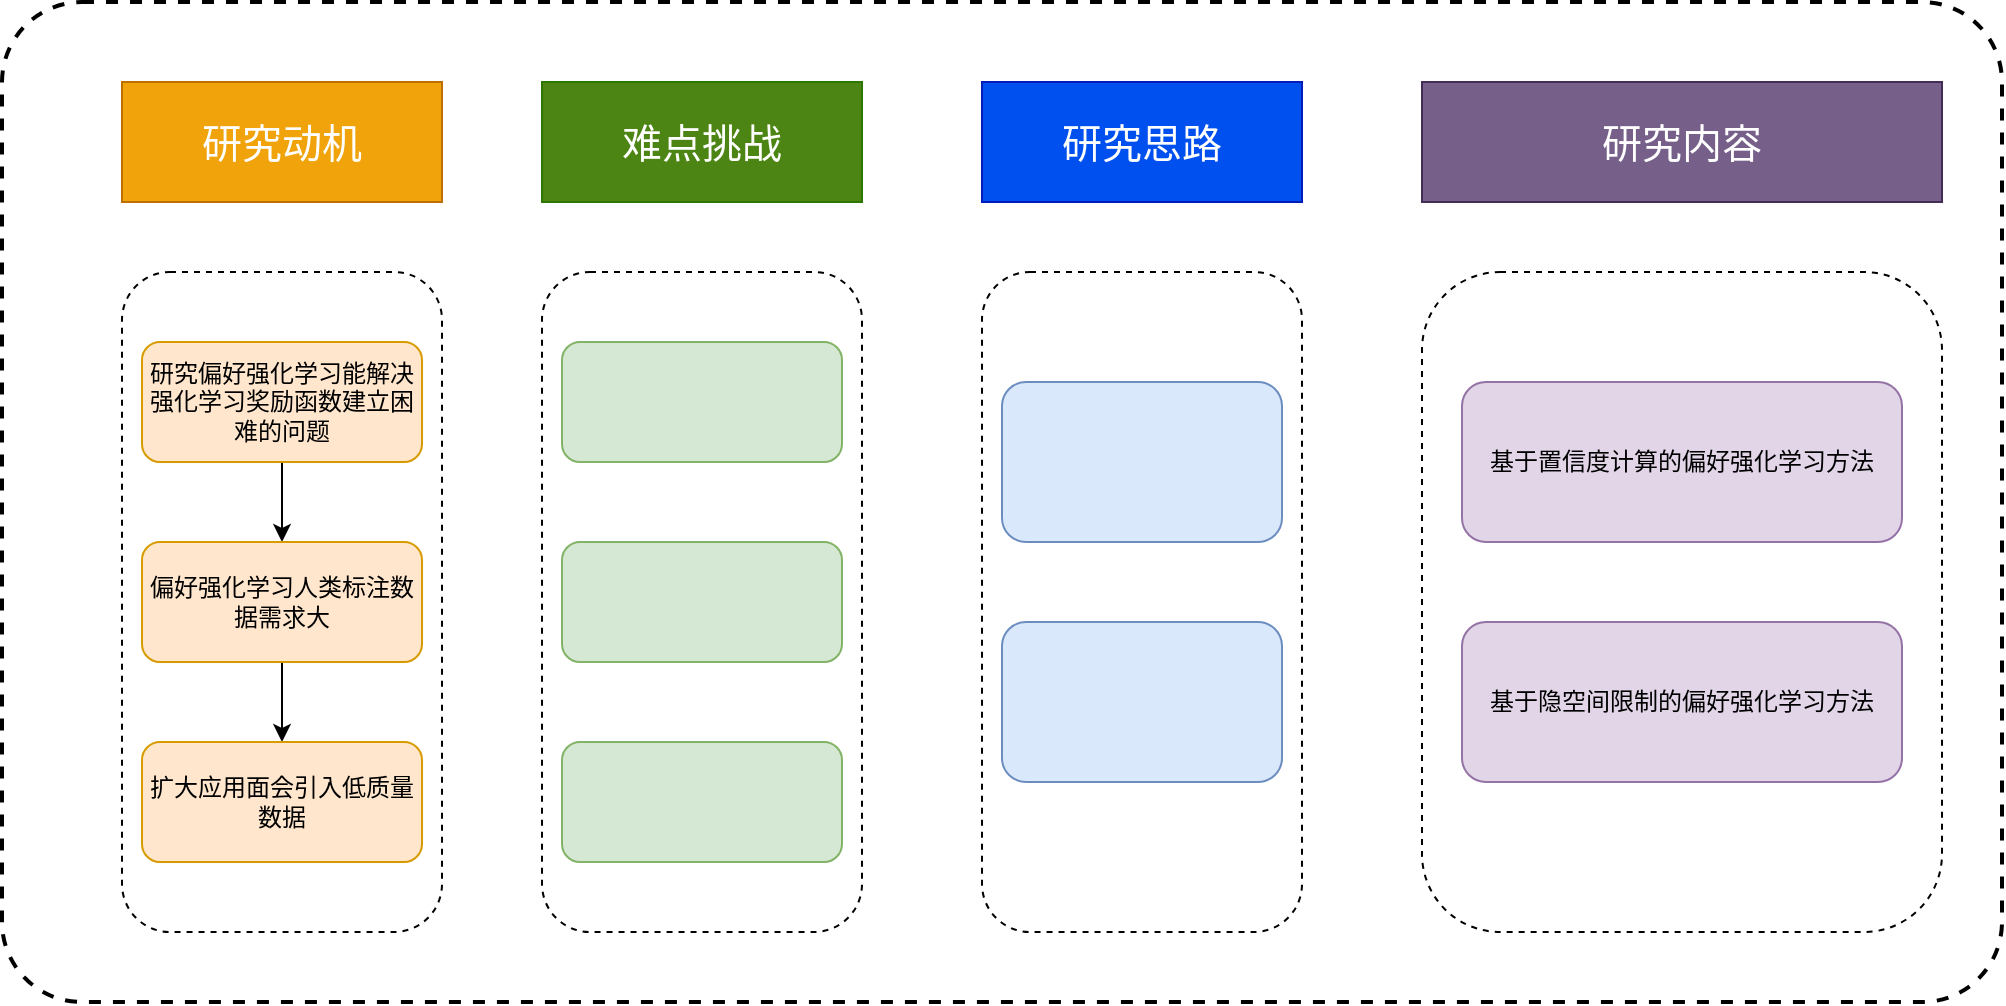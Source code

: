<mxfile version="26.1.0">
  <diagram name="第 1 页" id="d5E2aU0CMnKmPMb9tsrx">
    <mxGraphModel dx="1235" dy="1783" grid="1" gridSize="10" guides="1" tooltips="1" connect="1" arrows="1" fold="1" page="1" pageScale="1" pageWidth="827" pageHeight="1169" math="0" shadow="0">
      <root>
        <mxCell id="0" />
        <mxCell id="1" parent="0" />
        <mxCell id="t1eVf3aolJbmQsEFquW4-1" value="" style="rounded=1;whiteSpace=wrap;html=1;dashed=1;strokeWidth=2;arcSize=8;" vertex="1" parent="1">
          <mxGeometry x="70" y="-70" width="1000" height="500" as="geometry" />
        </mxCell>
        <mxCell id="t1eVf3aolJbmQsEFquW4-26" value="" style="rounded=1;whiteSpace=wrap;html=1;dashed=1;" vertex="1" parent="1">
          <mxGeometry x="780" y="65" width="260" height="330" as="geometry" />
        </mxCell>
        <mxCell id="t1eVf3aolJbmQsEFquW4-25" value="" style="rounded=1;whiteSpace=wrap;html=1;dashed=1;" vertex="1" parent="1">
          <mxGeometry x="560" y="65" width="160" height="330" as="geometry" />
        </mxCell>
        <mxCell id="t1eVf3aolJbmQsEFquW4-24" value="" style="rounded=1;whiteSpace=wrap;html=1;dashed=1;" vertex="1" parent="1">
          <mxGeometry x="340" y="65" width="160" height="330" as="geometry" />
        </mxCell>
        <mxCell id="t1eVf3aolJbmQsEFquW4-23" value="" style="rounded=1;whiteSpace=wrap;html=1;dashed=1;" vertex="1" parent="1">
          <mxGeometry x="130" y="65" width="160" height="330" as="geometry" />
        </mxCell>
        <mxCell id="t1eVf3aolJbmQsEFquW4-2" value="&lt;font style=&quot;font-size: 20px; color: rgb(255, 255, 255);&quot;&gt;研究动机&lt;/font&gt;" style="rounded=0;whiteSpace=wrap;html=1;fillColor=#f0a30a;strokeColor=#BD7000;fontColor=#000000;" vertex="1" parent="1">
          <mxGeometry x="130" y="-30" width="160" height="60" as="geometry" />
        </mxCell>
        <mxCell id="t1eVf3aolJbmQsEFquW4-3" value="&lt;font style=&quot;font-size: 20px;&quot;&gt;难点挑战&lt;/font&gt;" style="rounded=0;whiteSpace=wrap;html=1;fillColor=light-dark(#4d8514, #4a890c);fontColor=#ffffff;strokeColor=#2D7600;" vertex="1" parent="1">
          <mxGeometry x="340" y="-30" width="160" height="60" as="geometry" />
        </mxCell>
        <mxCell id="t1eVf3aolJbmQsEFquW4-4" value="&lt;font style=&quot;font-size: 20px;&quot;&gt;研究思路&lt;/font&gt;" style="rounded=0;whiteSpace=wrap;html=1;fillColor=#0050ef;fontColor=#ffffff;strokeColor=#001DBC;" vertex="1" parent="1">
          <mxGeometry x="560" y="-30" width="160" height="60" as="geometry" />
        </mxCell>
        <mxCell id="t1eVf3aolJbmQsEFquW4-5" value="&lt;span style=&quot;font-size: 20px;&quot;&gt;研究内容&lt;/span&gt;" style="rounded=0;whiteSpace=wrap;html=1;fillColor=#76608a;fontColor=#ffffff;strokeColor=#432D57;" vertex="1" parent="1">
          <mxGeometry x="780" y="-30" width="260" height="60" as="geometry" />
        </mxCell>
        <mxCell id="t1eVf3aolJbmQsEFquW4-20" style="edgeStyle=orthogonalEdgeStyle;rounded=0;orthogonalLoop=1;jettySize=auto;html=1;exitX=0.5;exitY=1;exitDx=0;exitDy=0;entryX=0.5;entryY=0;entryDx=0;entryDy=0;" edge="1" parent="1" source="t1eVf3aolJbmQsEFquW4-6" target="t1eVf3aolJbmQsEFquW4-7">
          <mxGeometry relative="1" as="geometry" />
        </mxCell>
        <mxCell id="t1eVf3aolJbmQsEFquW4-6" value="研究偏好强化学习能解决强化学习奖励函数建立困难的问题" style="rounded=1;whiteSpace=wrap;html=1;fillColor=#ffe6cc;strokeColor=#d79b00;" vertex="1" parent="1">
          <mxGeometry x="140" y="100" width="140" height="60" as="geometry" />
        </mxCell>
        <mxCell id="t1eVf3aolJbmQsEFquW4-21" style="edgeStyle=orthogonalEdgeStyle;rounded=0;orthogonalLoop=1;jettySize=auto;html=1;exitX=0.5;exitY=1;exitDx=0;exitDy=0;entryX=0.5;entryY=0;entryDx=0;entryDy=0;" edge="1" parent="1" source="t1eVf3aolJbmQsEFquW4-7" target="t1eVf3aolJbmQsEFquW4-8">
          <mxGeometry relative="1" as="geometry" />
        </mxCell>
        <mxCell id="t1eVf3aolJbmQsEFquW4-7" value="偏好强化学习人类标注数据需求大" style="rounded=1;whiteSpace=wrap;html=1;fillColor=#ffe6cc;strokeColor=#d79b00;" vertex="1" parent="1">
          <mxGeometry x="140" y="200" width="140" height="60" as="geometry" />
        </mxCell>
        <mxCell id="t1eVf3aolJbmQsEFquW4-8" value="扩大应用面会引入低质量数据" style="rounded=1;whiteSpace=wrap;html=1;fillColor=#ffe6cc;strokeColor=#d79b00;" vertex="1" parent="1">
          <mxGeometry x="140" y="300" width="140" height="60" as="geometry" />
        </mxCell>
        <mxCell id="t1eVf3aolJbmQsEFquW4-10" value="" style="rounded=1;whiteSpace=wrap;html=1;fillColor=#d5e8d4;strokeColor=#82b366;" vertex="1" parent="1">
          <mxGeometry x="350" y="100" width="140" height="60" as="geometry" />
        </mxCell>
        <mxCell id="t1eVf3aolJbmQsEFquW4-11" value="" style="rounded=1;whiteSpace=wrap;html=1;fillColor=#d5e8d4;strokeColor=#82b366;" vertex="1" parent="1">
          <mxGeometry x="350" y="200" width="140" height="60" as="geometry" />
        </mxCell>
        <mxCell id="t1eVf3aolJbmQsEFquW4-12" value="" style="rounded=1;whiteSpace=wrap;html=1;fillColor=#d5e8d4;strokeColor=#82b366;" vertex="1" parent="1">
          <mxGeometry x="350" y="300" width="140" height="60" as="geometry" />
        </mxCell>
        <mxCell id="t1eVf3aolJbmQsEFquW4-14" value="" style="rounded=1;whiteSpace=wrap;html=1;fillColor=#dae8fc;strokeColor=#6c8ebf;" vertex="1" parent="1">
          <mxGeometry x="570" y="120" width="140" height="80" as="geometry" />
        </mxCell>
        <mxCell id="t1eVf3aolJbmQsEFquW4-16" value="基于置信度计算的偏好强化学习方法" style="rounded=1;whiteSpace=wrap;html=1;fillColor=#e1d5e7;strokeColor=#9673a6;" vertex="1" parent="1">
          <mxGeometry x="800" y="120" width="220" height="80" as="geometry" />
        </mxCell>
        <mxCell id="t1eVf3aolJbmQsEFquW4-19" value="基于隐空间限制的偏好强化学习方法" style="rounded=1;whiteSpace=wrap;html=1;fillColor=#e1d5e7;strokeColor=#9673a6;" vertex="1" parent="1">
          <mxGeometry x="800" y="240" width="220" height="80" as="geometry" />
        </mxCell>
        <mxCell id="t1eVf3aolJbmQsEFquW4-22" value="" style="rounded=1;whiteSpace=wrap;html=1;fillColor=#dae8fc;strokeColor=#6c8ebf;" vertex="1" parent="1">
          <mxGeometry x="570" y="240" width="140" height="80" as="geometry" />
        </mxCell>
      </root>
    </mxGraphModel>
  </diagram>
</mxfile>
